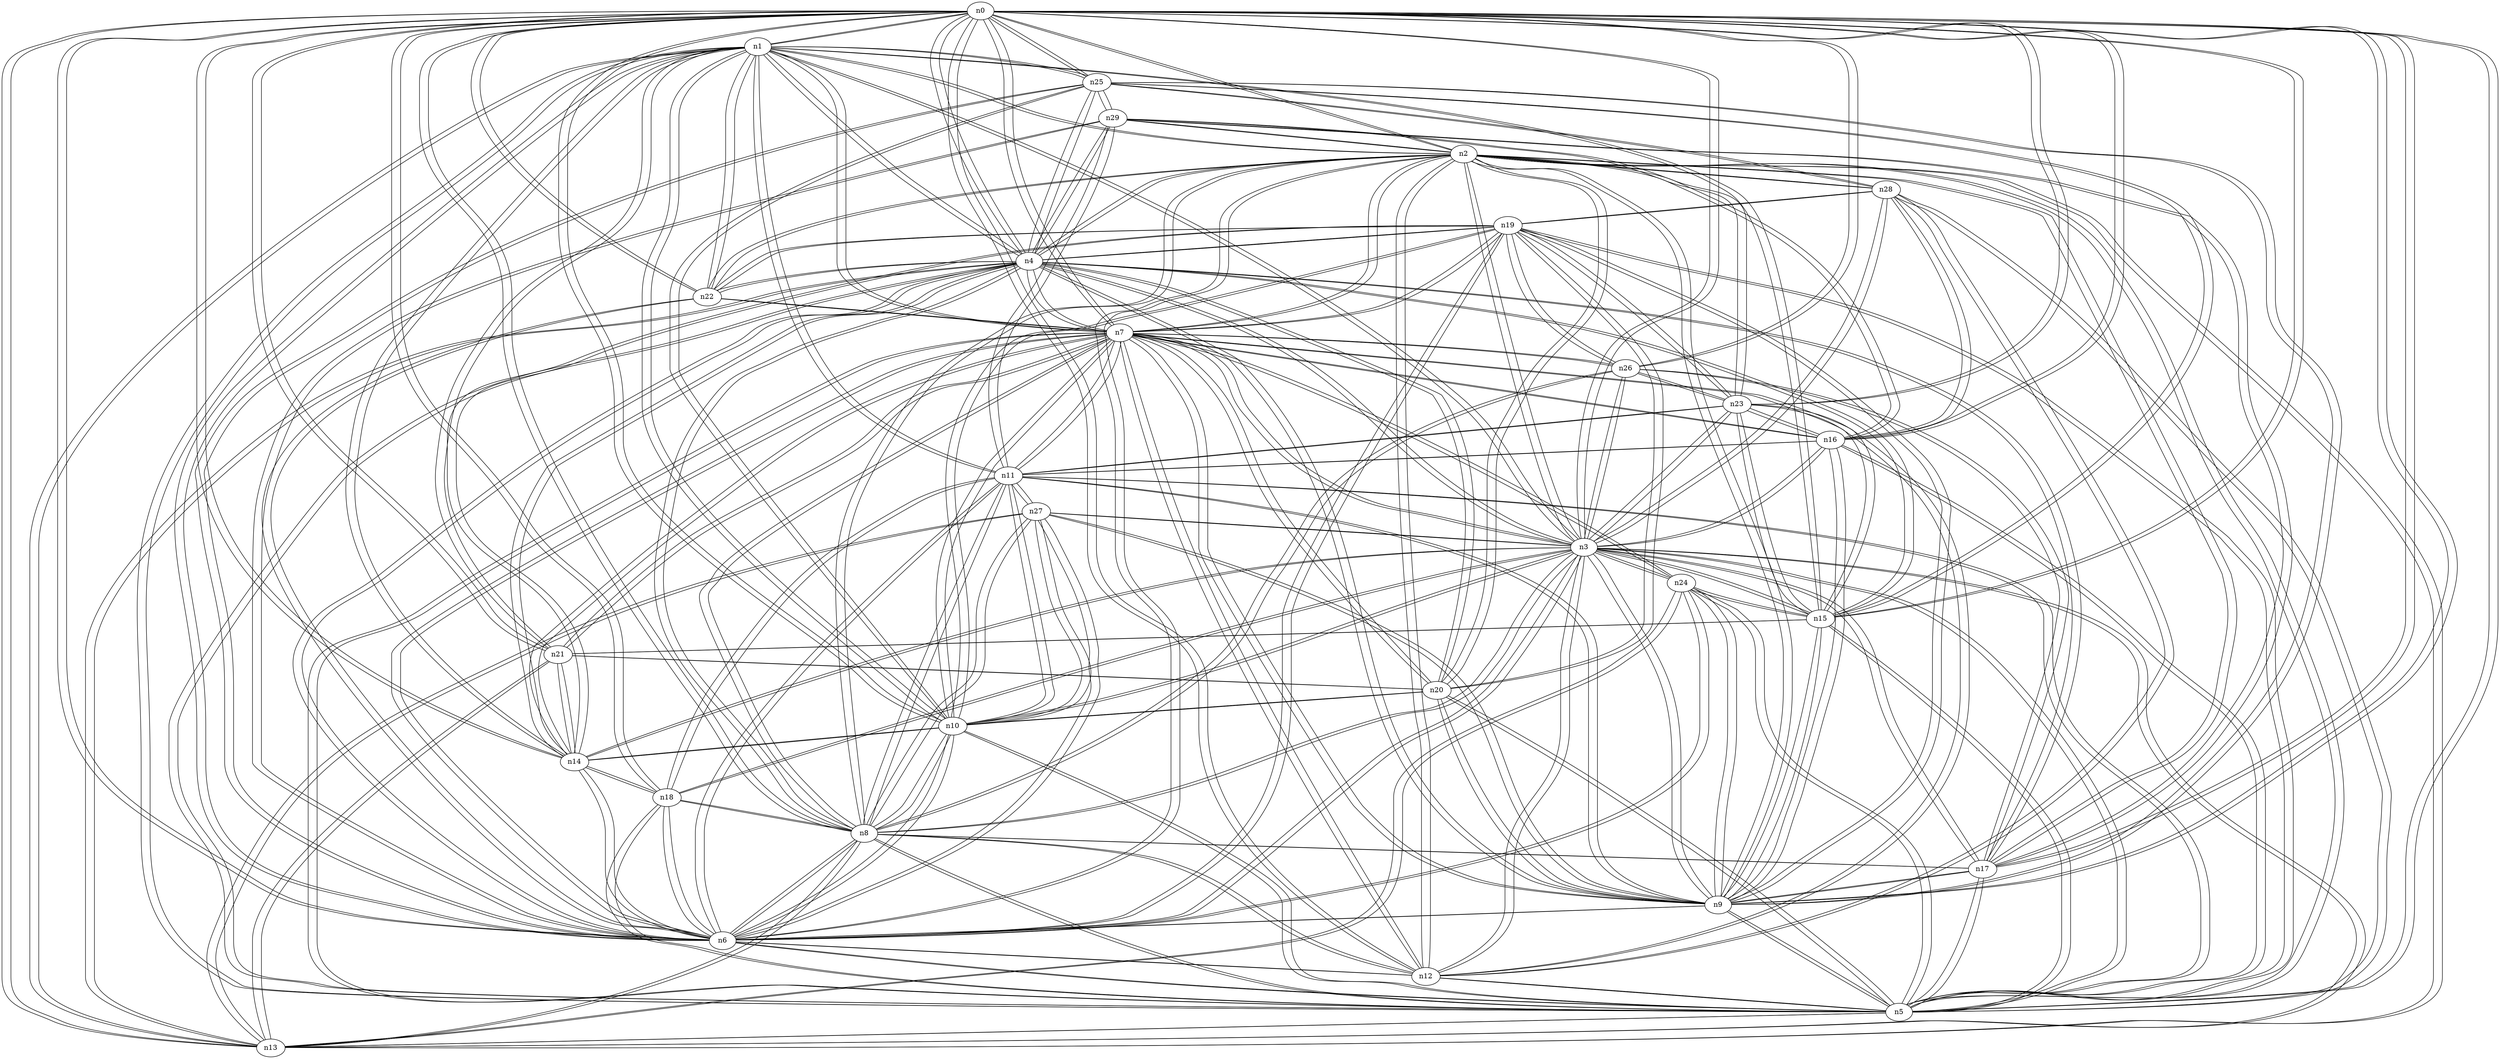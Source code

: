 graph {
n0;
n1;
n2;
n3;
n4;
n5;
n6;
n7;
n8;
n9;
n10;
n11;
n12;
n13;
n14;
n15;
n16;
n17;
n18;
n19;
n20;
n21;
n22;
n23;
n24;
n25;
n26;
n27;
n28;
n29;
n0 -- n4;
n0 -- n12;
n0 -- n23;
n0 -- n2;
n0 -- n3;
n0 -- n6;
n0 -- n9;
n0 -- n13;
n0 -- n10;
n0 -- n7;
n0 -- n26;
n0 -- n1;
n0 -- n15;
n0 -- n18;
n0 -- n14;
n0 -- n16;
n0 -- n5;
n0 -- n21;
n0 -- n25;
n0 -- n8;
n0 -- n17;
n0 -- n22;
n1 -- n4;
n1 -- n2;
n1 -- n3;
n1 -- n6;
n1 -- n13;
n1 -- n10;
n1 -- n7;
n1 -- n15;
n1 -- n0;
n1 -- n14;
n1 -- n11;
n1 -- n5;
n1 -- n21;
n1 -- n25;
n1 -- n22;
n2 -- n4;
n2 -- n12;
n2 -- n3;
n2 -- n6;
n2 -- n9;
n2 -- n13;
n2 -- n28;
n2 -- n7;
n2 -- n1;
n2 -- n0;
n2 -- n16;
n2 -- n5;
n2 -- n20;
n2 -- n8;
n2 -- n17;
n2 -- n22;
n2 -- n29;
n3 -- n4;
n3 -- n12;
n3 -- n23;
n3 -- n2;
n3 -- n6;
n3 -- n9;
n3 -- n13;
n3 -- n10;
n3 -- n28;
n3 -- n7;
n3 -- n27;
n3 -- n26;
n3 -- n1;
n3 -- n15;
n3 -- n0;
n3 -- n18;
n3 -- n14;
n3 -- n16;
n3 -- n5;
n3 -- n8;
n3 -- n17;
n3 -- n24;
n4 -- n2;
n4 -- n3;
n4 -- n6;
n4 -- n9;
n4 -- n13;
n4 -- n7;
n4 -- n19;
n4 -- n1;
n4 -- n15;
n4 -- n0;
n4 -- n14;
n4 -- n5;
n4 -- n20;
n4 -- n25;
n4 -- n8;
n4 -- n17;
n4 -- n22;
n4 -- n29;
n5 -- n4;
n5 -- n12;
n5 -- n2;
n5 -- n3;
n5 -- n6;
n5 -- n9;
n5 -- n13;
n5 -- n10;
n5 -- n28;
n5 -- n7;
n5 -- n19;
n5 -- n1;
n5 -- n15;
n5 -- n0;
n5 -- n18;
n5 -- n16;
n5 -- n11;
n5 -- n20;
n5 -- n8;
n5 -- n17;
n5 -- n24;
n6 -- n4;
n6 -- n12;
n6 -- n2;
n6 -- n3;
n6 -- n9;
n6 -- n10;
n6 -- n7;
n6 -- n19;
n6 -- n27;
n6 -- n1;
n6 -- n0;
n6 -- n18;
n6 -- n14;
n6 -- n11;
n6 -- n5;
n6 -- n25;
n6 -- n8;
n6 -- n22;
n6 -- n24;
n6 -- n29;
n7 -- n4;
n7 -- n12;
n7 -- n2;
n7 -- n6;
n7 -- n3;
n7 -- n9;
n7 -- n10;
n7 -- n19;
n7 -- n26;
n7 -- n1;
n7 -- n15;
n7 -- n0;
n7 -- n14;
n7 -- n16;
n7 -- n11;
n7 -- n5;
n7 -- n21;
n7 -- n20;
n7 -- n8;
n7 -- n22;
n7 -- n24;
n8 -- n4;
n8 -- n12;
n8 -- n2;
n8 -- n6;
n8 -- n3;
n8 -- n13;
n8 -- n10;
n8 -- n7;
n8 -- n27;
n8 -- n26;
n8 -- n0;
n8 -- n18;
n8 -- n11;
n8 -- n5;
n8 -- n17;
n9 -- n4;
n9 -- n6;
n9 -- n2;
n9 -- n3;
n9 -- n7;
n9 -- n19;
n9 -- n27;
n9 -- n15;
n9 -- n0;
n9 -- n16;
n9 -- n11;
n9 -- n5;
n9 -- n20;
n9 -- n25;
n9 -- n17;
n9 -- n24;
n10 -- n3;
n10 -- n6;
n10 -- n7;
n10 -- n19;
n10 -- n27;
n10 -- n1;
n10 -- n0;
n10 -- n14;
n10 -- n11;
n10 -- n5;
n10 -- n20;
n10 -- n25;
n10 -- n8;
n11 -- n23;
n11 -- n6;
n11 -- n9;
n11 -- n10;
n11 -- n16;
n11 -- n7;
n11 -- n5;
n11 -- n27;
n11 -- n1;
n11 -- n8;
n11 -- n18;
n11 -- n29;
n12 -- n23;
n12 -- n2;
n12 -- n3;
n12 -- n6;
n12 -- n28;
n12 -- n7;
n12 -- n5;
n12 -- n8;
n12 -- n0;
n13 -- n4;
n13 -- n2;
n13 -- n3;
n13 -- n5;
n13 -- n21;
n13 -- n27;
n13 -- n1;
n13 -- n8;
n13 -- n0;
n13 -- n24;
n14 -- n4;
n14 -- n3;
n14 -- n6;
n14 -- n10;
n14 -- n7;
n14 -- n19;
n14 -- n21;
n14 -- n1;
n14 -- n0;
n14 -- n18;
n15 -- n4;
n15 -- n23;
n15 -- n3;
n15 -- n9;
n15 -- n7;
n15 -- n5;
n15 -- n21;
n15 -- n25;
n15 -- n1;
n15 -- n0;
n15 -- n24;
n16 -- n23;
n16 -- n3;
n16 -- n9;
n16 -- n2;
n16 -- n28;
n16 -- n11;
n16 -- n7;
n16 -- n5;
n16 -- n0;
n17 -- n4;
n17 -- n3;
n17 -- n9;
n17 -- n2;
n17 -- n5;
n17 -- n26;
n17 -- n8;
n17 -- n0;
n17 -- n29;
n18 -- n14;
n18 -- n6;
n18 -- n3;
n18 -- n11;
n18 -- n5;
n18 -- n8;
n18 -- n0;
n19 -- n14;
n19 -- n4;
n19 -- n23;
n19 -- n6;
n19 -- n9;
n19 -- n10;
n19 -- n28;
n19 -- n7;
n19 -- n5;
n19 -- n20;
n19 -- n26;
n19 -- n22;
n20 -- n4;
n20 -- n2;
n20 -- n9;
n20 -- n10;
n20 -- n7;
n20 -- n19;
n20 -- n5;
n20 -- n21;
n21 -- n14;
n21 -- n13;
n21 -- n7;
n21 -- n20;
n21 -- n1;
n21 -- n15;
n21 -- n0;
n22 -- n4;
n22 -- n6;
n22 -- n2;
n22 -- n7;
n22 -- n19;
n22 -- n1;
n22 -- n0;
n23 -- n12;
n23 -- n3;
n23 -- n16;
n23 -- n11;
n23 -- n19;
n23 -- n26;
n23 -- n15;
n23 -- n0;
n23 -- n29;
n24 -- n6;
n24 -- n13;
n24 -- n3;
n24 -- n9;
n24 -- n7;
n24 -- n5;
n24 -- n15;
n25 -- n4;
n25 -- n9;
n25 -- n6;
n25 -- n10;
n25 -- n28;
n25 -- n1;
n25 -- n15;
n25 -- n0;
n25 -- n29;
n26 -- n23;
n26 -- n3;
n26 -- n7;
n26 -- n19;
n26 -- n8;
n26 -- n17;
n26 -- n0;
n27 -- n6;
n27 -- n3;
n27 -- n9;
n27 -- n13;
n27 -- n10;
n27 -- n11;
n27 -- n8;
n28 -- n12;
n28 -- n2;
n28 -- n3;
n28 -- n16;
n28 -- n5;
n28 -- n19;
n28 -- n25;
n29 -- n4;
n29 -- n23;
n29 -- n2;
n29 -- n6;
n29 -- n11;
n29 -- n25;
n29 -- n17;
}
